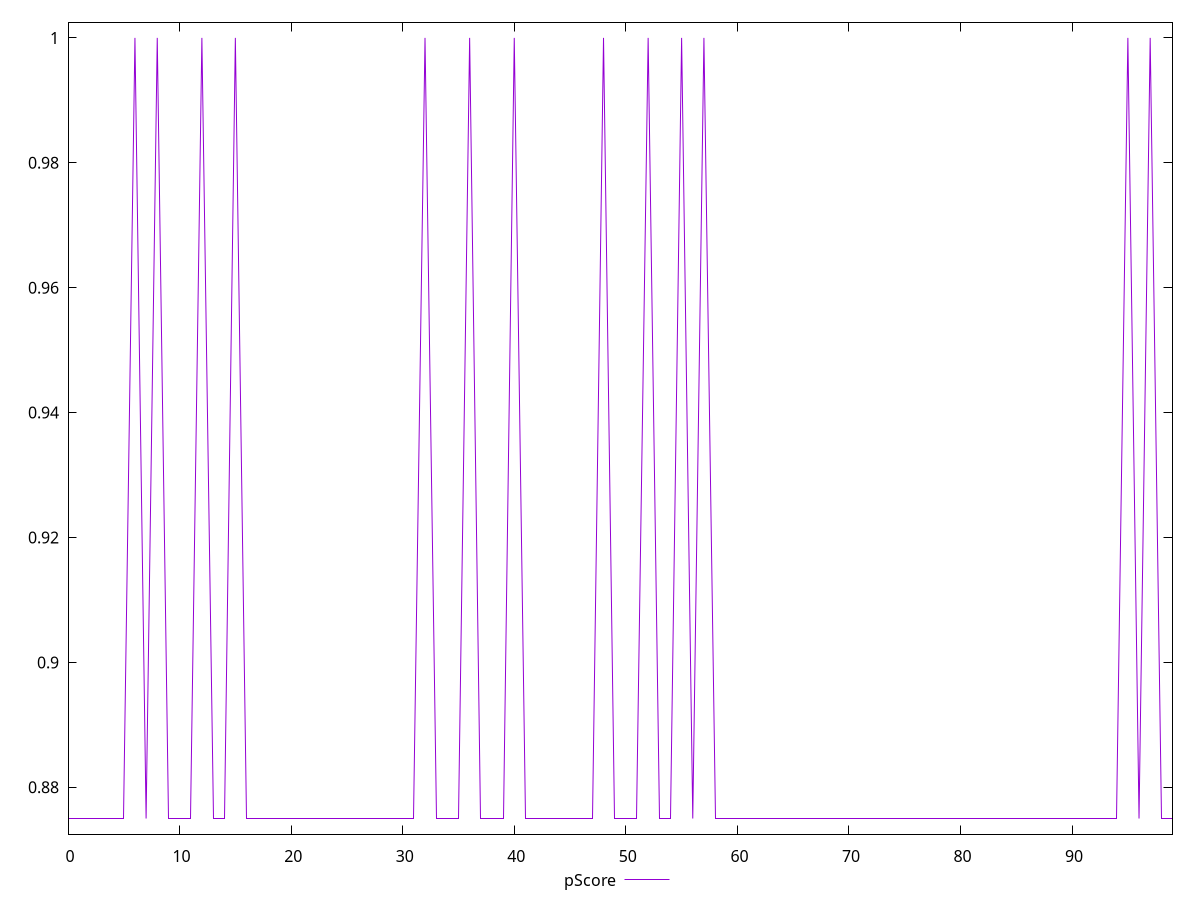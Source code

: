 reset

$pScore <<EOF
0 0.875
1 0.875
2 0.875
3 0.875
4 0.875
5 0.875
6 1
7 0.875
8 1
9 0.875
10 0.875
11 0.875
12 1
13 0.875
14 0.875
15 1
16 0.875
17 0.875
18 0.875
19 0.875
20 0.875
21 0.875
22 0.875
23 0.875
24 0.875
25 0.875
26 0.875
27 0.875
28 0.875
29 0.875
30 0.875
31 0.875
32 1
33 0.875
34 0.875
35 0.875
36 1
37 0.875
38 0.875
39 0.875
40 1
41 0.875
42 0.875
43 0.875
44 0.875
45 0.875
46 0.875
47 0.875
48 1
49 0.875
50 0.875
51 0.875
52 1
53 0.875
54 0.875
55 1
56 0.875
57 1
58 0.875
59 0.875
60 0.875
61 0.875
62 0.875
63 0.875
64 0.875
65 0.875
66 0.875
67 0.875
68 0.875
69 0.875
70 0.875
71 0.875
72 0.875
73 0.875
74 0.875
75 0.875
76 0.875
77 0.875
78 0.875
79 0.875
80 0.875
81 0.875
82 0.875
83 0.875
84 0.875
85 0.875
86 0.875
87 0.875
88 0.875
89 0.875
90 0.875
91 0.875
92 0.875
93 0.875
94 0.875
95 1
96 0.875
97 1
98 0.875
99 0.875
EOF

set key outside below
set xrange [0:99]
set yrange [0.8725:1.0025]
set trange [0.8725:1.0025]
set terminal svg size 640, 500 enhanced background rgb 'white'
set output "reports/report_00033_2021-03-01T14-23-16.841Z/unused-css-rules/samples/astro-inner-cached/pScore/values.svg"

plot $pScore title "pScore" with line

reset
